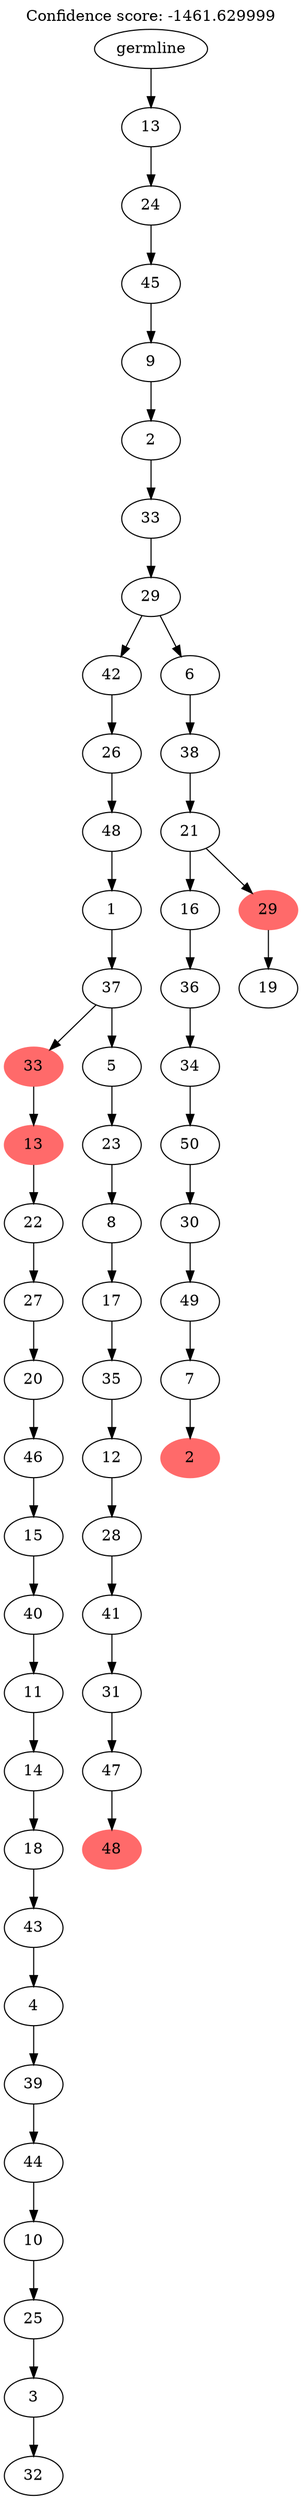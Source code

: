 digraph g {
	"54" -> "55";
	"55" [label="32"];
	"53" -> "54";
	"54" [label="3"];
	"52" -> "53";
	"53" [label="25"];
	"51" -> "52";
	"52" [label="10"];
	"50" -> "51";
	"51" [label="44"];
	"49" -> "50";
	"50" [label="39"];
	"48" -> "49";
	"49" [label="4"];
	"47" -> "48";
	"48" [label="43"];
	"46" -> "47";
	"47" [label="18"];
	"45" -> "46";
	"46" [label="14"];
	"44" -> "45";
	"45" [label="11"];
	"43" -> "44";
	"44" [label="40"];
	"42" -> "43";
	"43" [label="15"];
	"41" -> "42";
	"42" [label="46"];
	"40" -> "41";
	"41" [label="20"];
	"39" -> "40";
	"40" [label="27"];
	"38" -> "39";
	"39" [label="22"];
	"37" -> "38";
	"38" [color=indianred1, style=filled, label="13"];
	"35" -> "36";
	"36" [color=indianred1, style=filled, label="48"];
	"34" -> "35";
	"35" [label="47"];
	"33" -> "34";
	"34" [label="31"];
	"32" -> "33";
	"33" [label="41"];
	"31" -> "32";
	"32" [label="28"];
	"30" -> "31";
	"31" [label="12"];
	"29" -> "30";
	"30" [label="35"];
	"28" -> "29";
	"29" [label="17"];
	"27" -> "28";
	"28" [label="8"];
	"26" -> "27";
	"27" [label="23"];
	"25" -> "26";
	"26" [label="5"];
	"25" -> "37";
	"37" [color=indianred1, style=filled, label="33"];
	"24" -> "25";
	"25" [label="37"];
	"23" -> "24";
	"24" [label="1"];
	"22" -> "23";
	"23" [label="48"];
	"21" -> "22";
	"22" [label="26"];
	"19" -> "20";
	"20" [color=indianred1, style=filled, label="2"];
	"18" -> "19";
	"19" [label="7"];
	"17" -> "18";
	"18" [label="49"];
	"16" -> "17";
	"17" [label="30"];
	"15" -> "16";
	"16" [label="50"];
	"14" -> "15";
	"15" [label="34"];
	"13" -> "14";
	"14" [label="36"];
	"11" -> "12";
	"12" [label="19"];
	"10" -> "11";
	"11" [color=indianred1, style=filled, label="29"];
	"10" -> "13";
	"13" [label="16"];
	"9" -> "10";
	"10" [label="21"];
	"8" -> "9";
	"9" [label="38"];
	"7" -> "8";
	"8" [label="6"];
	"7" -> "21";
	"21" [label="42"];
	"6" -> "7";
	"7" [label="29"];
	"5" -> "6";
	"6" [label="33"];
	"4" -> "5";
	"5" [label="2"];
	"3" -> "4";
	"4" [label="9"];
	"2" -> "3";
	"3" [label="45"];
	"1" -> "2";
	"2" [label="24"];
	"0" -> "1";
	"1" [label="13"];
	"0" [label="germline"];
	labelloc="t";
	label="Confidence score: -1461.629999";
}
